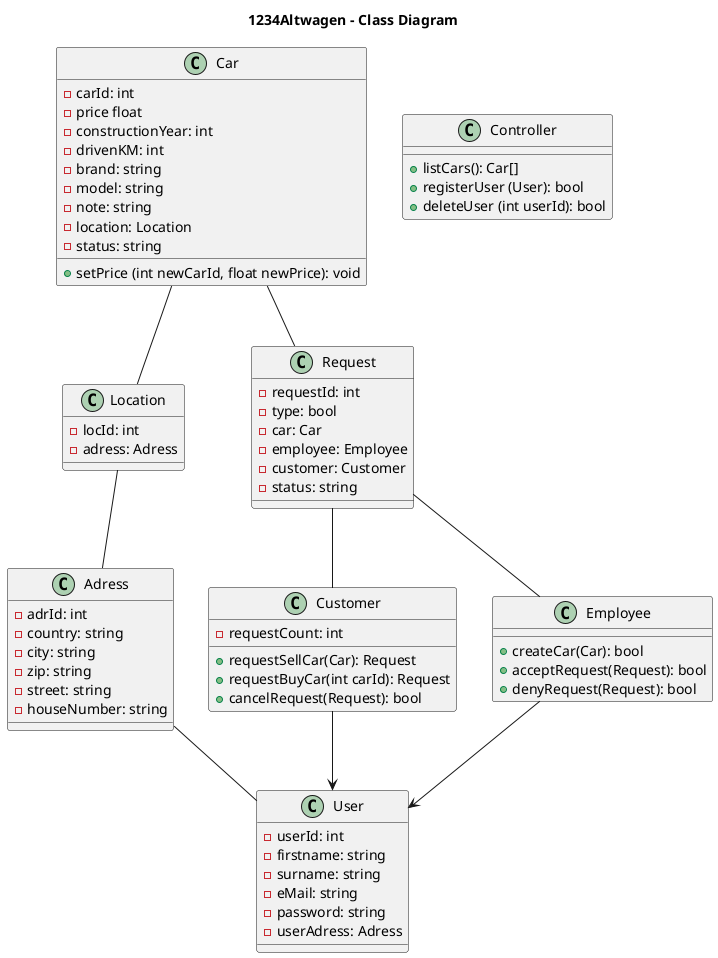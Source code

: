 @startuml
title 1234Altwagen - Class Diagram


class Car {
    -carId: int
    -price float
    -constructionYear: int
    -drivenKM: int
    -brand: string
    -model: string
    -note: string
    -location: Location
    -status: string
    +setPrice (int newCarId, float newPrice): void
}

class Location {
    -locId: int
    -adress: Adress
}

class Request {
    -requestId: int
    -type: bool
    -car: Car
    -employee: Employee
    -customer: Customer
    -status: string
}
class Adress {
    -adrId: int
    -country: string
    -city: string
    -zip: string
    -street: string
    -houseNumber: string
}
class Controller {
    +listCars(): Car[]
    +registerUser (User): bool
    +deleteUser (int userId): bool
}

class User {
    -userId: int
    -firstname: string
    -surname: string
    -eMail: string
    -password: string
    -userAdress: Adress
}
class Customer {
    -requestCount: int
    +requestSellCar(Car): Request
    +requestBuyCar(int carId): Request
    +cancelRequest(Request): bool
}
class Employee {
    +createCar(Car): bool
    +acceptRequest(Request): bool
    +denyRequest(Request): bool
}

Customer --> User
Employee --> User

Car -- Location
Car -- Request
Location -- Adress
Request -- Customer
Request -- Employee
Adress -- User
@enduml
